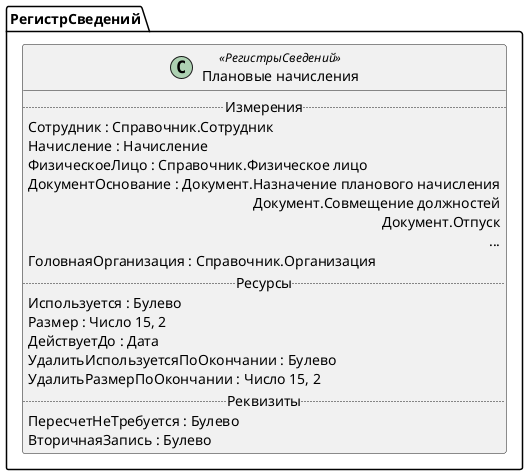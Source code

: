 ﻿@startuml ПлановыеНачисления
'!include templates.wsd
'..\include templates.wsd
class РегистрСведений.ПлановыеНачисления as "Плановые начисления" <<РегистрыСведений>>
{
..Измерения..
Сотрудник : Справочник.Сотрудник
Начисление : Начисление
ФизическоеЛицо : Справочник.Физическое лицо
ДокументОснование : Документ.Назначение планового начисления\rДокумент.Совмещение должностей\rДокумент.Отпуск\r...
ГоловнаяОрганизация : Справочник.Организация
..Ресурсы..
Используется : Булево
Размер : Число 15, 2
ДействуетДо : Дата
УдалитьИспользуетсяПоОкончании : Булево
УдалитьРазмерПоОкончании : Число 15, 2
..Реквизиты..
ПересчетНеТребуется : Булево
ВторичнаяЗапись : Булево
}
@enduml
